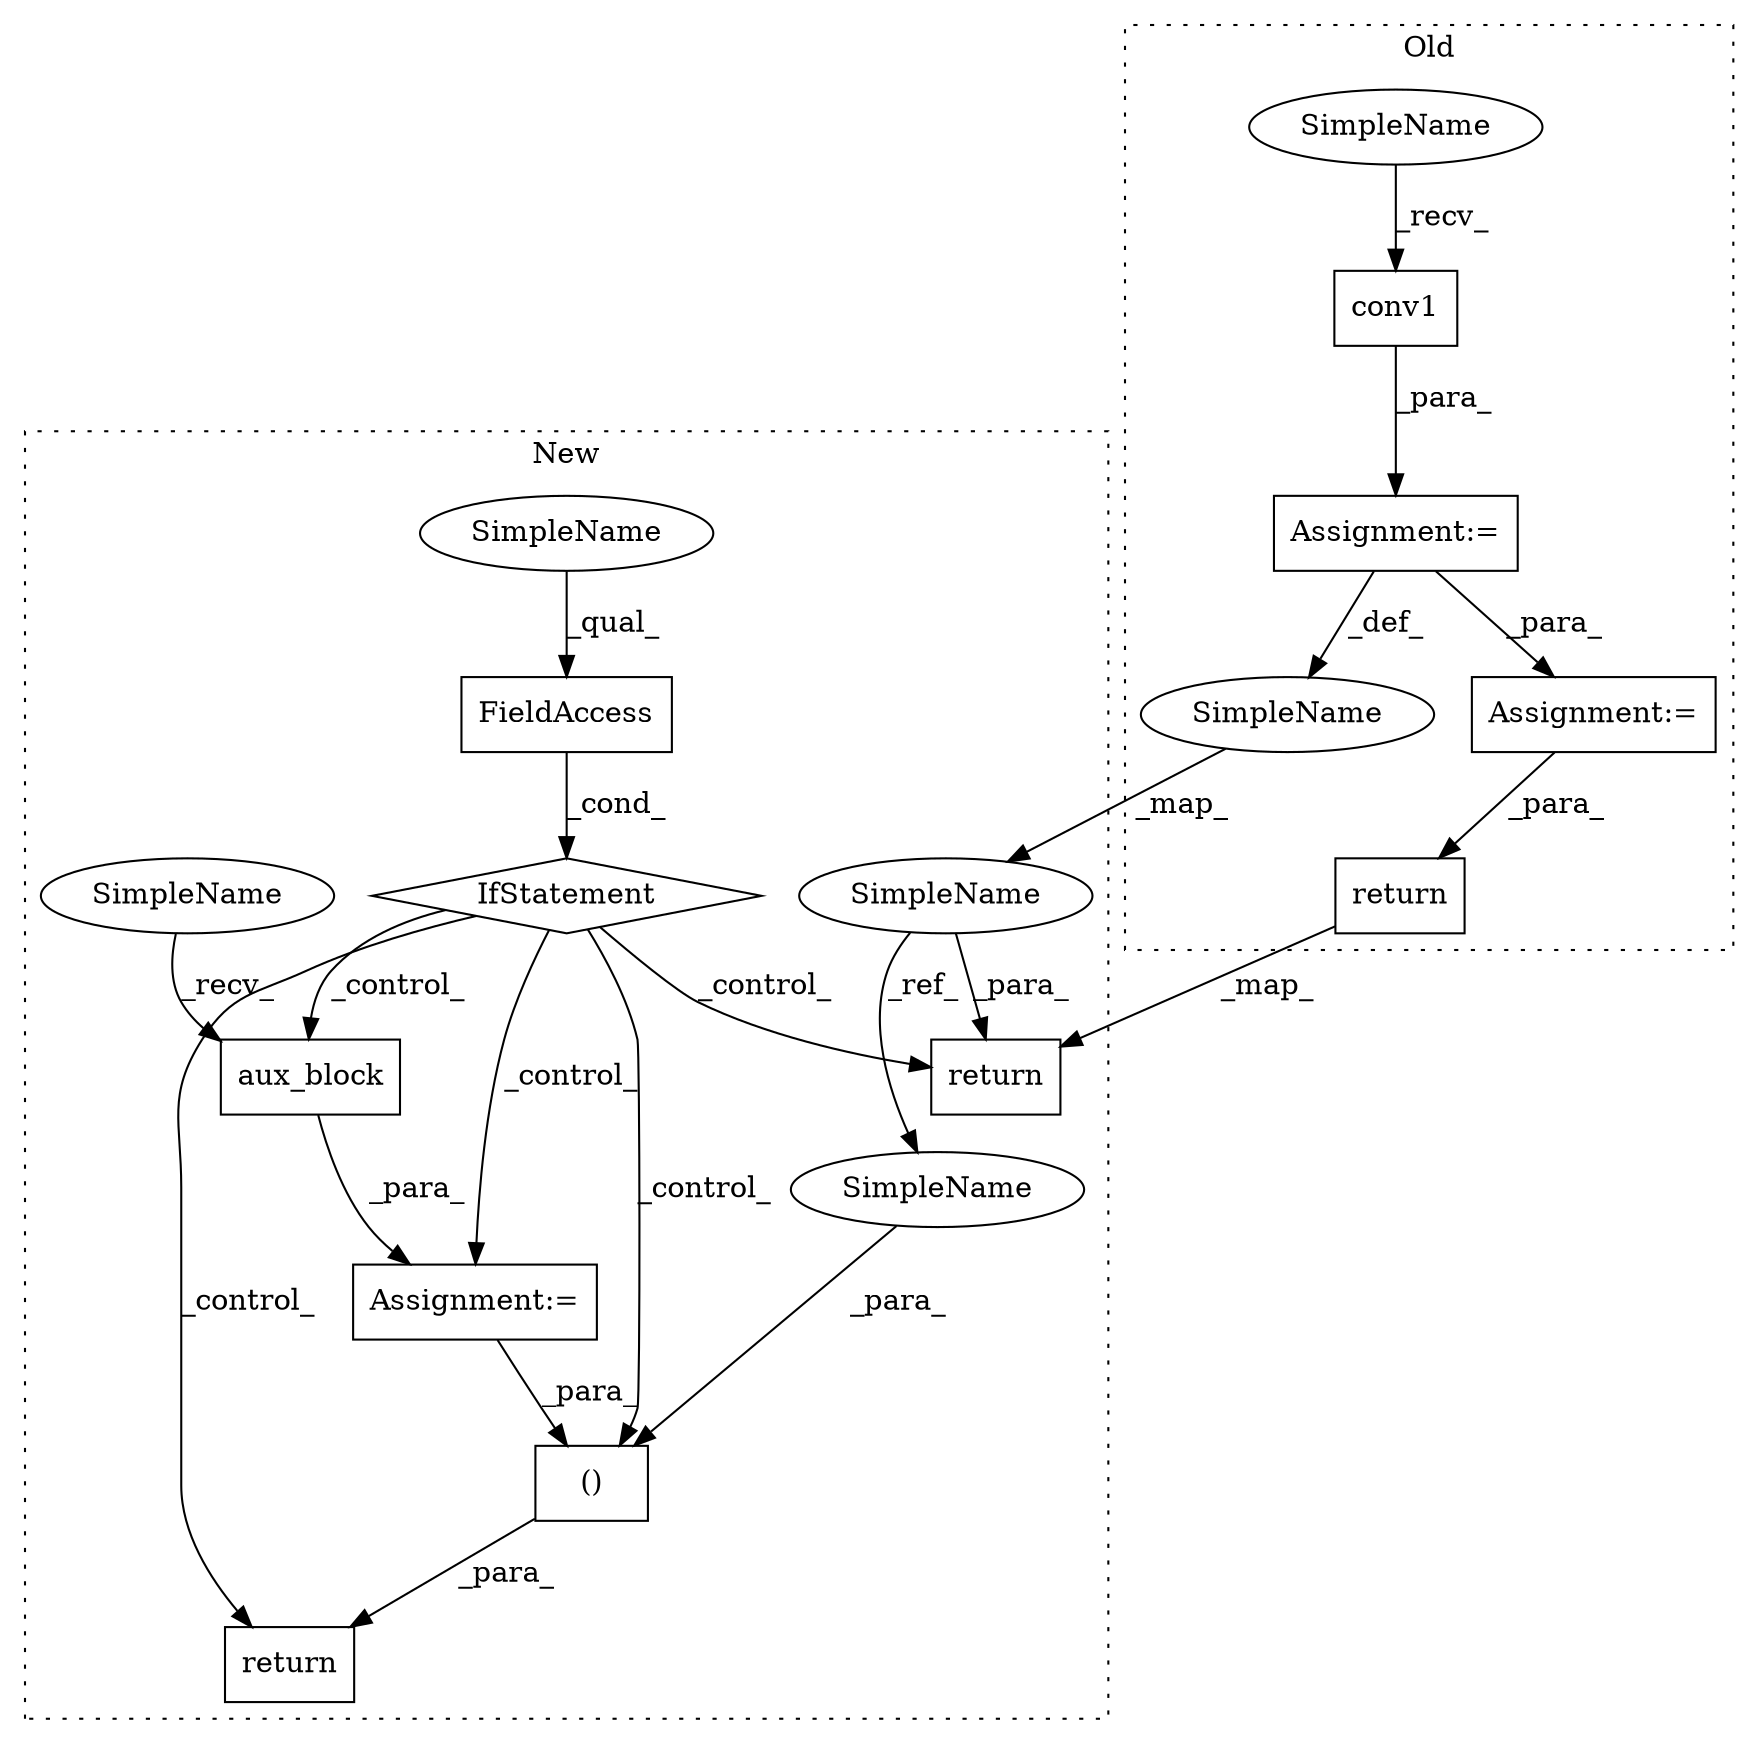 digraph G {
subgraph cluster0 {
1 [label="conv1" a="32" s="3005,3012" l="6,1" shape="box"];
5 [label="SimpleName" a="42" s="3019" l="1" shape="ellipse"];
7 [label="return" a="41" s="3132" l="7" shape="box"];
11 [label="Assignment:=" a="7" s="3064" l="1" shape="box"];
12 [label="Assignment:=" a="7" s="2999" l="1" shape="box"];
14 [label="SimpleName" a="42" s="3000" l="4" shape="ellipse"];
label = "Old";
style="dotted";
}
subgraph cluster1 {
2 [label="()" a="106" s="4032" l="15" shape="box"];
3 [label="Assignment:=" a="7" s="3992" l="1" shape="box"];
4 [label="SimpleName" a="42" s="3925" l="1" shape="ellipse"];
6 [label="return" a="41" s="4070" l="7" shape="box"];
8 [label="aux_block" a="32" s="3998,4009" l="10,1" shape="box"];
9 [label="FieldAccess" a="22" s="3956" l="8" shape="box"];
10 [label="IfStatement" a="25" s="3952,3964" l="4,2" shape="diamond"];
13 [label="return" a="41" s="4018" l="14" shape="box"];
15 [label="SimpleName" a="42" s="4032" l="1" shape="ellipse"];
16 [label="SimpleName" a="42" s="3956" l="4" shape="ellipse"];
17 [label="SimpleName" a="42" s="3993" l="4" shape="ellipse"];
label = "New";
style="dotted";
}
1 -> 12 [label="_para_"];
2 -> 13 [label="_para_"];
3 -> 2 [label="_para_"];
4 -> 6 [label="_para_"];
4 -> 15 [label="_ref_"];
5 -> 4 [label="_map_"];
7 -> 6 [label="_map_"];
8 -> 3 [label="_para_"];
9 -> 10 [label="_cond_"];
10 -> 3 [label="_control_"];
10 -> 6 [label="_control_"];
10 -> 2 [label="_control_"];
10 -> 13 [label="_control_"];
10 -> 8 [label="_control_"];
11 -> 7 [label="_para_"];
12 -> 5 [label="_def_"];
12 -> 11 [label="_para_"];
14 -> 1 [label="_recv_"];
15 -> 2 [label="_para_"];
16 -> 9 [label="_qual_"];
17 -> 8 [label="_recv_"];
}